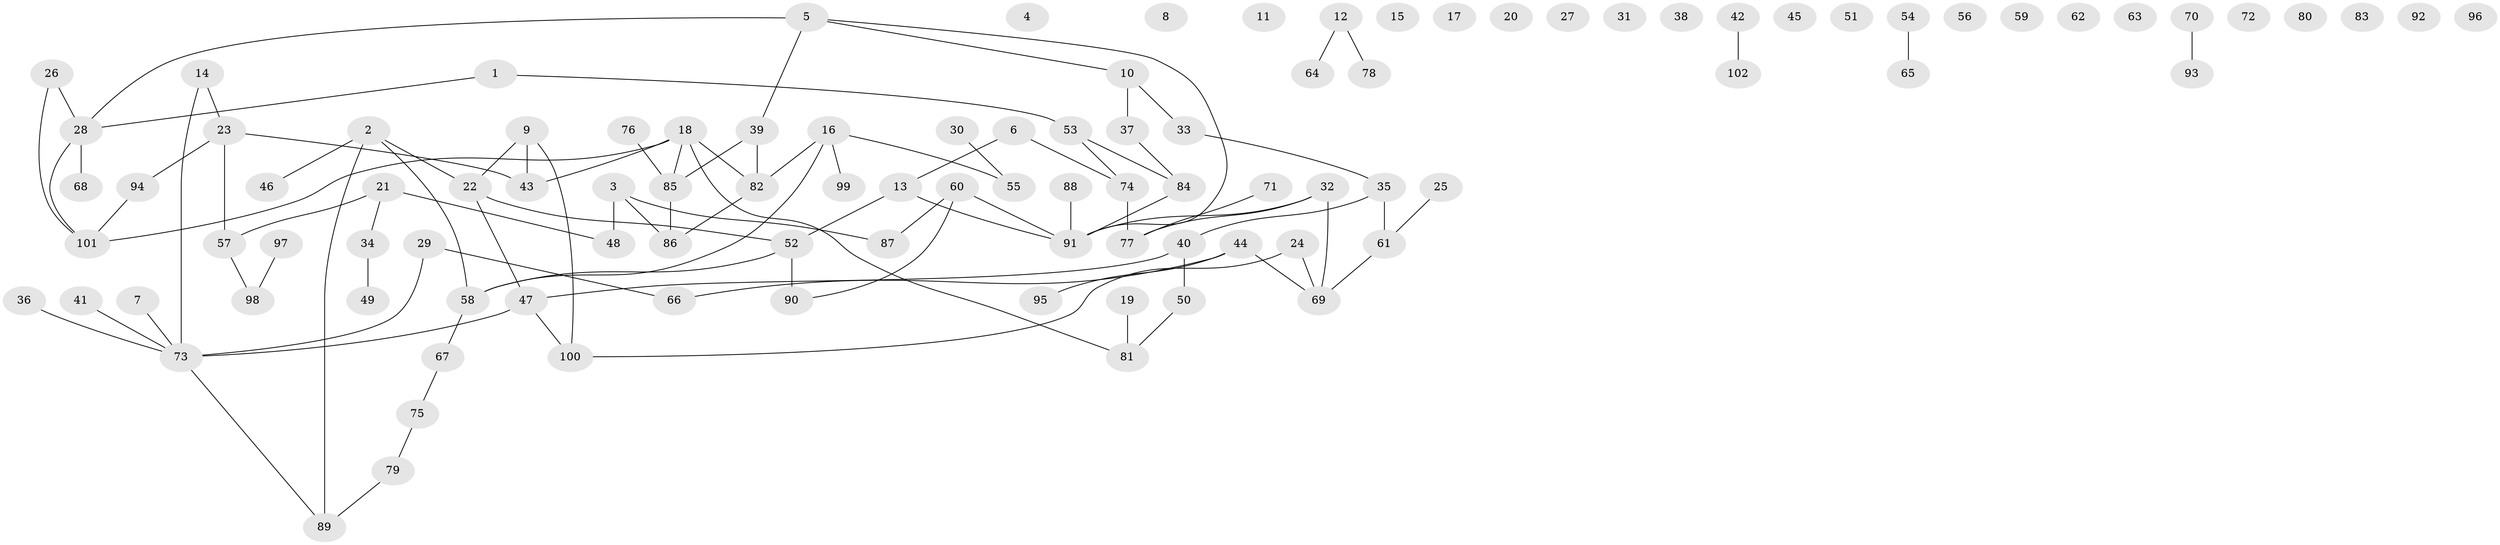 // coarse degree distribution, {3: 0.12727272727272726, 6: 0.03636363636363636, 0: 0.43636363636363634, 9: 0.01818181818181818, 4: 0.05454545454545454, 1: 0.12727272727272726, 5: 0.09090909090909091, 2: 0.10909090909090909}
// Generated by graph-tools (version 1.1) at 2025/16/03/04/25 18:16:26]
// undirected, 102 vertices, 101 edges
graph export_dot {
graph [start="1"]
  node [color=gray90,style=filled];
  1;
  2;
  3;
  4;
  5;
  6;
  7;
  8;
  9;
  10;
  11;
  12;
  13;
  14;
  15;
  16;
  17;
  18;
  19;
  20;
  21;
  22;
  23;
  24;
  25;
  26;
  27;
  28;
  29;
  30;
  31;
  32;
  33;
  34;
  35;
  36;
  37;
  38;
  39;
  40;
  41;
  42;
  43;
  44;
  45;
  46;
  47;
  48;
  49;
  50;
  51;
  52;
  53;
  54;
  55;
  56;
  57;
  58;
  59;
  60;
  61;
  62;
  63;
  64;
  65;
  66;
  67;
  68;
  69;
  70;
  71;
  72;
  73;
  74;
  75;
  76;
  77;
  78;
  79;
  80;
  81;
  82;
  83;
  84;
  85;
  86;
  87;
  88;
  89;
  90;
  91;
  92;
  93;
  94;
  95;
  96;
  97;
  98;
  99;
  100;
  101;
  102;
  1 -- 28;
  1 -- 53;
  2 -- 22;
  2 -- 46;
  2 -- 58;
  2 -- 89;
  3 -- 48;
  3 -- 86;
  3 -- 87;
  5 -- 10;
  5 -- 28;
  5 -- 39;
  5 -- 91;
  6 -- 13;
  6 -- 74;
  7 -- 73;
  9 -- 22;
  9 -- 43;
  9 -- 100;
  10 -- 33;
  10 -- 37;
  12 -- 64;
  12 -- 78;
  13 -- 52;
  13 -- 91;
  14 -- 23;
  14 -- 73;
  16 -- 55;
  16 -- 58;
  16 -- 82;
  16 -- 99;
  18 -- 43;
  18 -- 81;
  18 -- 82;
  18 -- 85;
  18 -- 101;
  19 -- 81;
  21 -- 34;
  21 -- 48;
  21 -- 57;
  22 -- 47;
  22 -- 52;
  23 -- 43;
  23 -- 57;
  23 -- 94;
  24 -- 69;
  24 -- 100;
  25 -- 61;
  26 -- 28;
  26 -- 101;
  28 -- 68;
  28 -- 101;
  29 -- 66;
  29 -- 73;
  30 -- 55;
  32 -- 69;
  32 -- 77;
  32 -- 91;
  33 -- 35;
  34 -- 49;
  35 -- 40;
  35 -- 61;
  36 -- 73;
  37 -- 84;
  39 -- 82;
  39 -- 85;
  40 -- 47;
  40 -- 50;
  41 -- 73;
  42 -- 102;
  44 -- 66;
  44 -- 69;
  44 -- 95;
  47 -- 73;
  47 -- 100;
  50 -- 81;
  52 -- 58;
  52 -- 90;
  53 -- 74;
  53 -- 84;
  54 -- 65;
  57 -- 98;
  58 -- 67;
  60 -- 87;
  60 -- 90;
  60 -- 91;
  61 -- 69;
  67 -- 75;
  70 -- 93;
  71 -- 77;
  73 -- 89;
  74 -- 77;
  75 -- 79;
  76 -- 85;
  79 -- 89;
  82 -- 86;
  84 -- 91;
  85 -- 86;
  88 -- 91;
  94 -- 101;
  97 -- 98;
}
